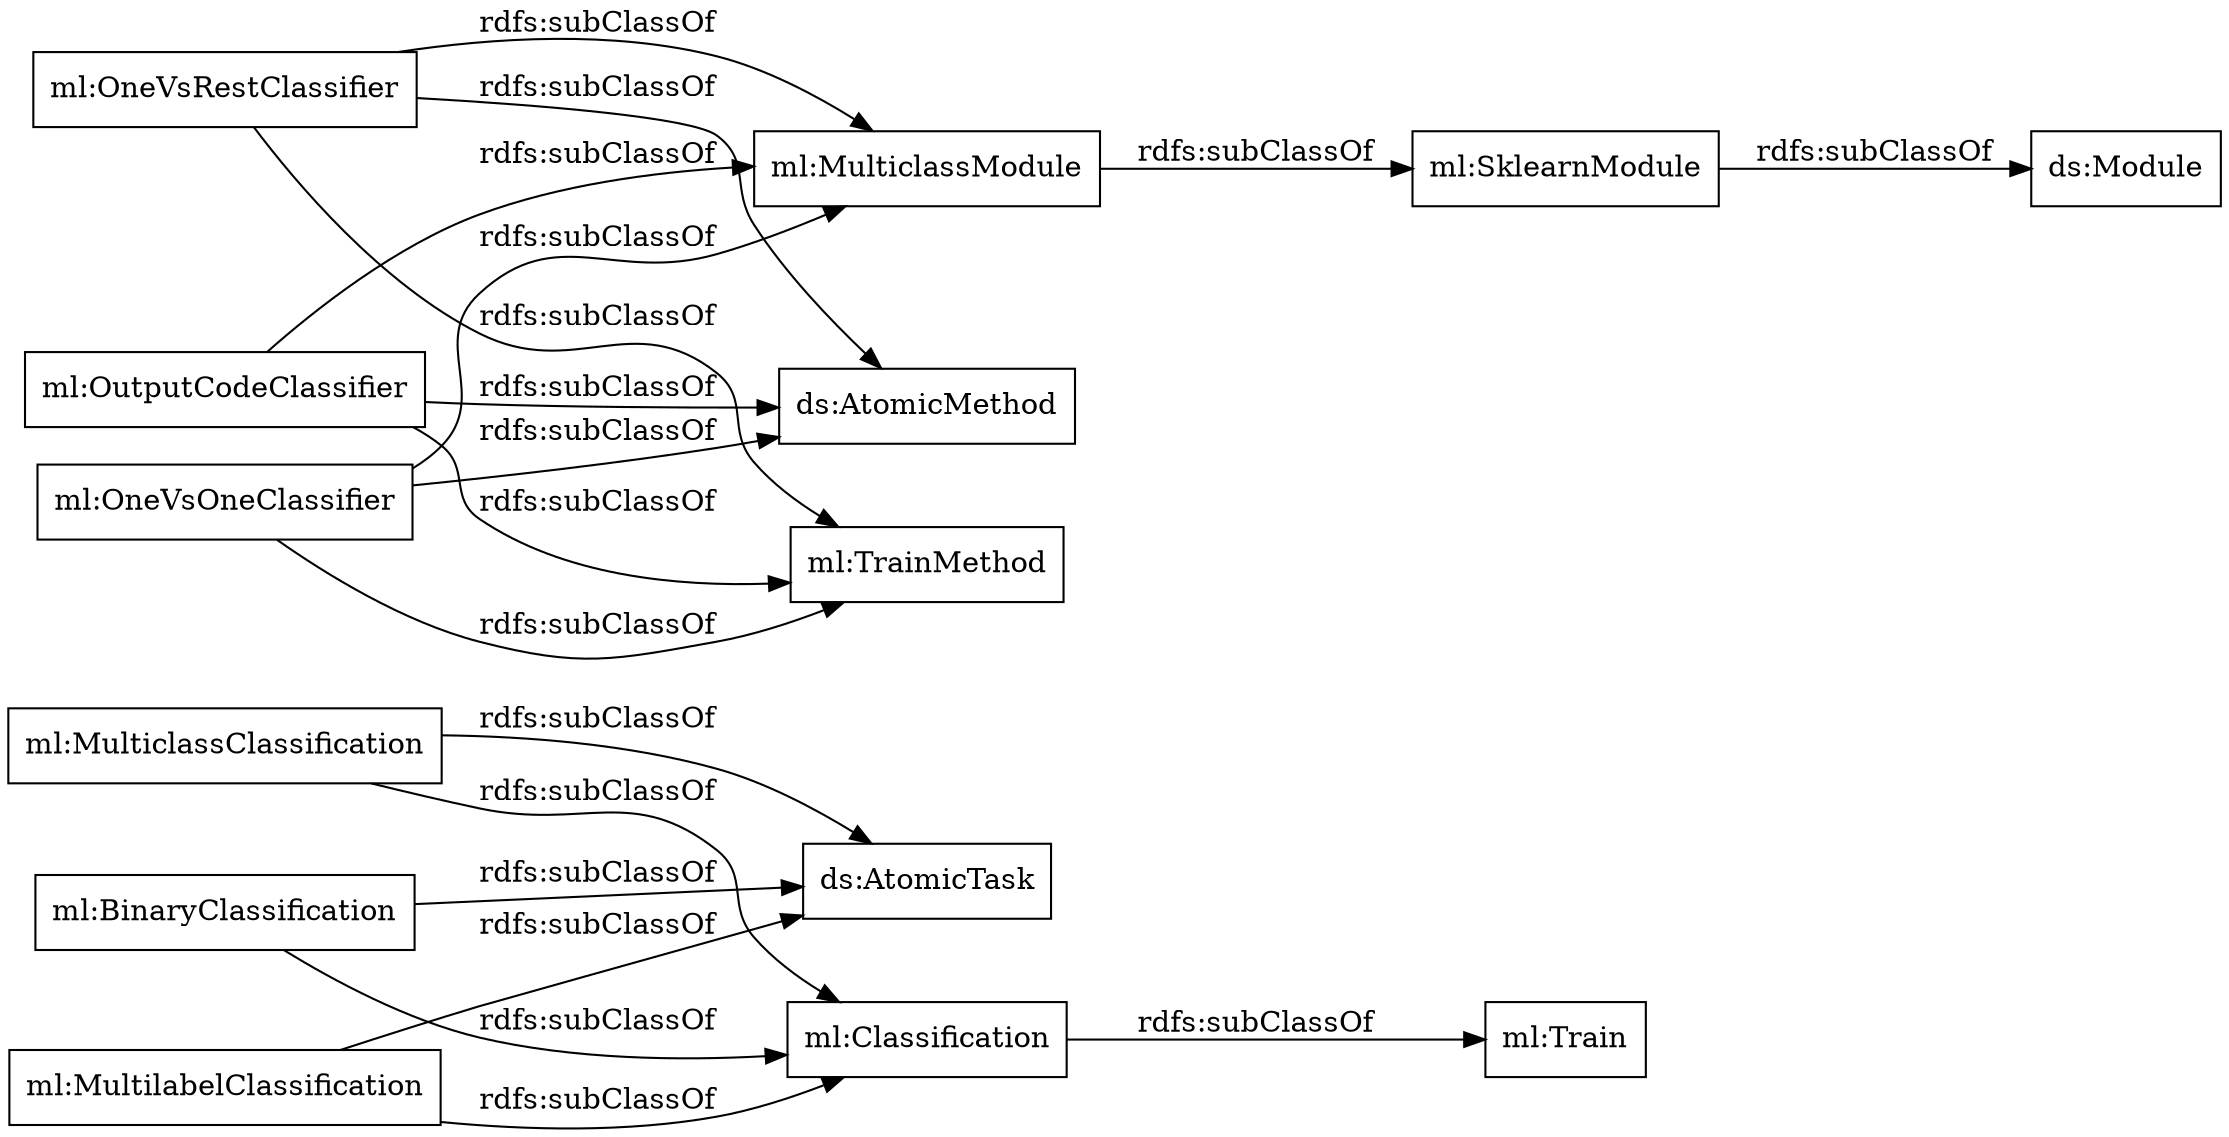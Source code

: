 digraph ar2dtool_diagram { 
rankdir=LR;
size="1000"
node [shape = rectangle, color="black"]; "ml:BinaryClassification" "ml:Classification" "ml:OutputCodeClassifier" "ml:MulticlassClassification" "ml:MultilabelClassification" "ml:OneVsRestClassifier" "ml:Train" "ml:SklearnModule" "ml:MulticlassModule" "ml:OneVsOneClassifier" ; /*classes style*/
	"ml:SklearnModule" -> "ds:Module" [ label = "rdfs:subClassOf" ];
	"ml:Classification" -> "ml:Train" [ label = "rdfs:subClassOf" ];
	"ml:OneVsOneClassifier" -> "ml:TrainMethod" [ label = "rdfs:subClassOf" ];
	"ml:OneVsOneClassifier" -> "ml:MulticlassModule" [ label = "rdfs:subClassOf" ];
	"ml:OneVsOneClassifier" -> "ds:AtomicMethod" [ label = "rdfs:subClassOf" ];
	"ml:BinaryClassification" -> "ml:Classification" [ label = "rdfs:subClassOf" ];
	"ml:BinaryClassification" -> "ds:AtomicTask" [ label = "rdfs:subClassOf" ];
	"ml:MultilabelClassification" -> "ml:Classification" [ label = "rdfs:subClassOf" ];
	"ml:MultilabelClassification" -> "ds:AtomicTask" [ label = "rdfs:subClassOf" ];
	"ml:OneVsRestClassifier" -> "ml:TrainMethod" [ label = "rdfs:subClassOf" ];
	"ml:OneVsRestClassifier" -> "ml:MulticlassModule" [ label = "rdfs:subClassOf" ];
	"ml:OneVsRestClassifier" -> "ds:AtomicMethod" [ label = "rdfs:subClassOf" ];
	"ml:MulticlassModule" -> "ml:SklearnModule" [ label = "rdfs:subClassOf" ];
	"ml:OutputCodeClassifier" -> "ml:TrainMethod" [ label = "rdfs:subClassOf" ];
	"ml:OutputCodeClassifier" -> "ml:MulticlassModule" [ label = "rdfs:subClassOf" ];
	"ml:OutputCodeClassifier" -> "ds:AtomicMethod" [ label = "rdfs:subClassOf" ];
	"ml:MulticlassClassification" -> "ml:Classification" [ label = "rdfs:subClassOf" ];
	"ml:MulticlassClassification" -> "ds:AtomicTask" [ label = "rdfs:subClassOf" ];

}
